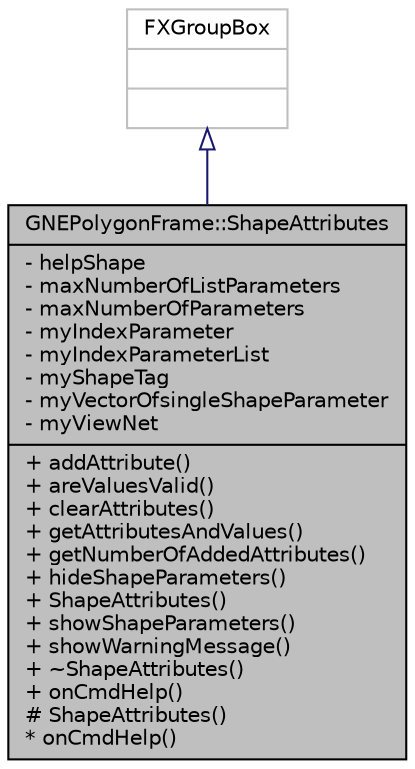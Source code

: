 digraph "GNEPolygonFrame::ShapeAttributes"
{
  edge [fontname="Helvetica",fontsize="10",labelfontname="Helvetica",labelfontsize="10"];
  node [fontname="Helvetica",fontsize="10",shape=record];
  Node0 [label="{GNEPolygonFrame::ShapeAttributes\n|- helpShape\l- maxNumberOfListParameters\l- maxNumberOfParameters\l- myIndexParameter\l- myIndexParameterList\l- myShapeTag\l- myVectorOfsingleShapeParameter\l- myViewNet\l|+ addAttribute()\l+ areValuesValid()\l+ clearAttributes()\l+ getAttributesAndValues()\l+ getNumberOfAddedAttributes()\l+ hideShapeParameters()\l+ ShapeAttributes()\l+ showShapeParameters()\l+ showWarningMessage()\l+ ~ShapeAttributes()\l+ onCmdHelp()\l# ShapeAttributes()\l* onCmdHelp()\l}",height=0.2,width=0.4,color="black", fillcolor="grey75", style="filled", fontcolor="black"];
  Node1 -> Node0 [dir="back",color="midnightblue",fontsize="10",style="solid",arrowtail="onormal",fontname="Helvetica"];
  Node1 [label="{FXGroupBox\n||}",height=0.2,width=0.4,color="grey75", fillcolor="white", style="filled"];
}
